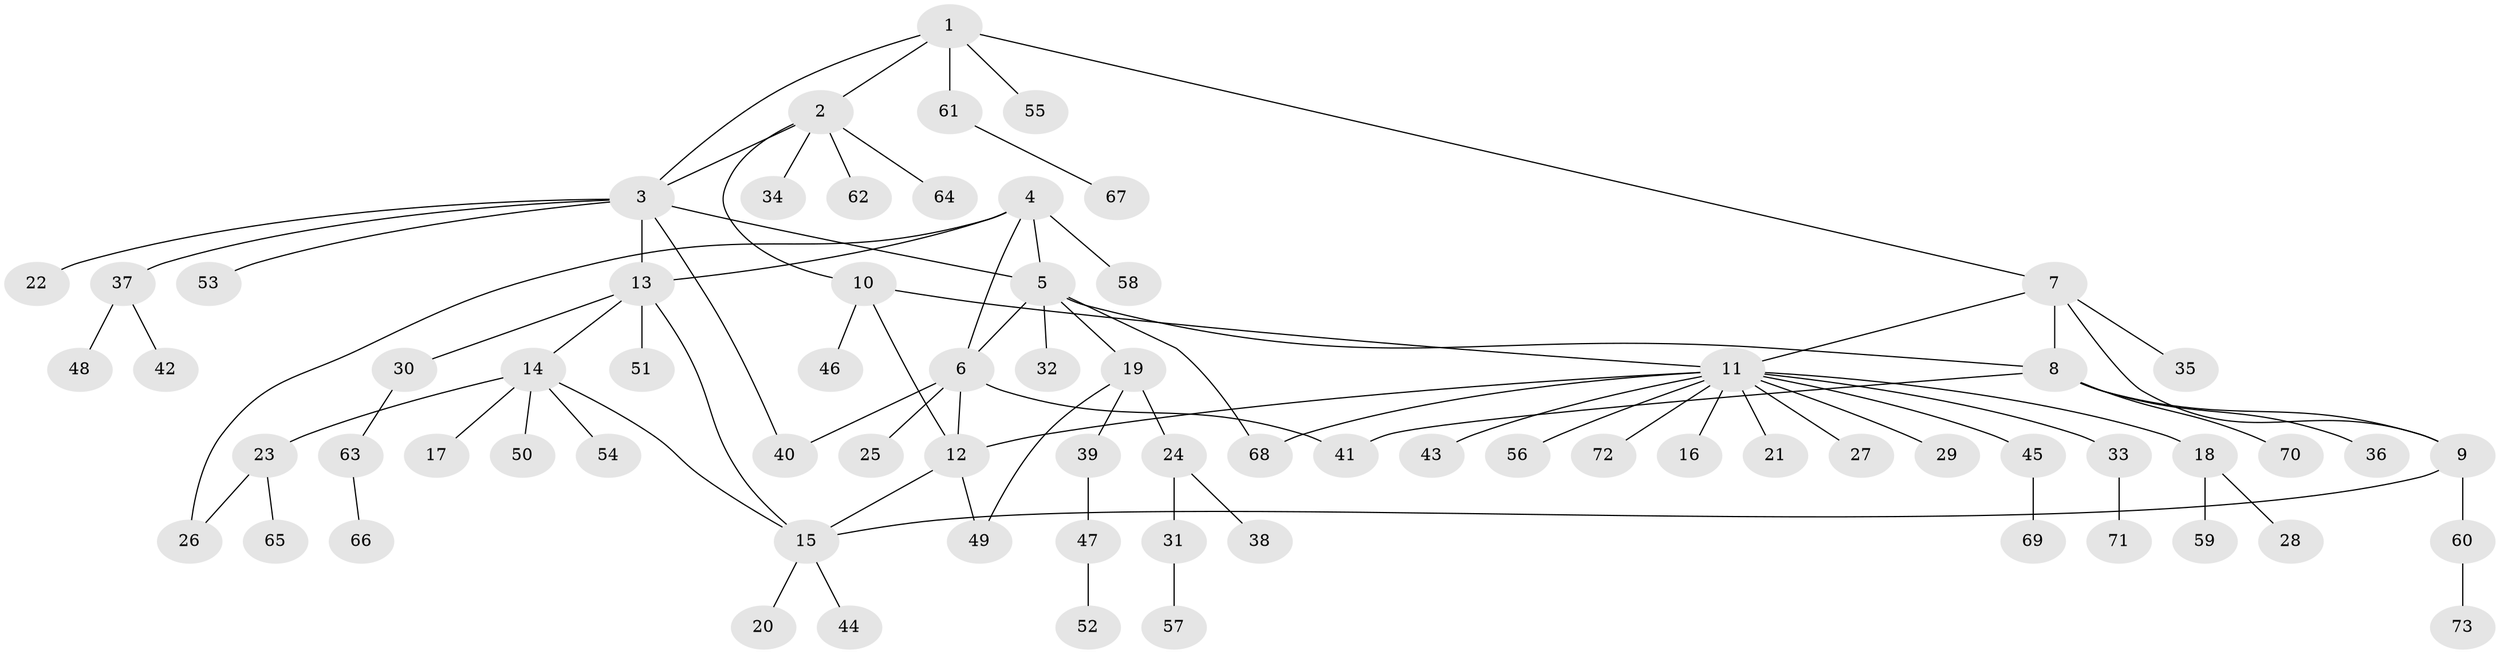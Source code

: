 // coarse degree distribution, {8: 0.03773584905660377, 5: 0.03773584905660377, 7: 0.018867924528301886, 6: 0.03773584905660377, 4: 0.05660377358490566, 12: 0.018867924528301886, 9: 0.018867924528301886, 1: 0.5660377358490566, 2: 0.20754716981132076}
// Generated by graph-tools (version 1.1) at 2025/24/03/03/25 07:24:16]
// undirected, 73 vertices, 88 edges
graph export_dot {
graph [start="1"]
  node [color=gray90,style=filled];
  1;
  2;
  3;
  4;
  5;
  6;
  7;
  8;
  9;
  10;
  11;
  12;
  13;
  14;
  15;
  16;
  17;
  18;
  19;
  20;
  21;
  22;
  23;
  24;
  25;
  26;
  27;
  28;
  29;
  30;
  31;
  32;
  33;
  34;
  35;
  36;
  37;
  38;
  39;
  40;
  41;
  42;
  43;
  44;
  45;
  46;
  47;
  48;
  49;
  50;
  51;
  52;
  53;
  54;
  55;
  56;
  57;
  58;
  59;
  60;
  61;
  62;
  63;
  64;
  65;
  66;
  67;
  68;
  69;
  70;
  71;
  72;
  73;
  1 -- 2;
  1 -- 3;
  1 -- 7;
  1 -- 55;
  1 -- 61;
  2 -- 3;
  2 -- 10;
  2 -- 34;
  2 -- 62;
  2 -- 64;
  3 -- 5;
  3 -- 13;
  3 -- 22;
  3 -- 37;
  3 -- 40;
  3 -- 53;
  4 -- 5;
  4 -- 6;
  4 -- 13;
  4 -- 26;
  4 -- 58;
  5 -- 6;
  5 -- 8;
  5 -- 19;
  5 -- 32;
  5 -- 68;
  6 -- 12;
  6 -- 25;
  6 -- 40;
  6 -- 41;
  7 -- 8;
  7 -- 9;
  7 -- 11;
  7 -- 35;
  8 -- 9;
  8 -- 36;
  8 -- 41;
  8 -- 70;
  9 -- 15;
  9 -- 60;
  10 -- 11;
  10 -- 12;
  10 -- 46;
  11 -- 12;
  11 -- 16;
  11 -- 18;
  11 -- 21;
  11 -- 27;
  11 -- 29;
  11 -- 33;
  11 -- 43;
  11 -- 45;
  11 -- 56;
  11 -- 68;
  11 -- 72;
  12 -- 15;
  12 -- 49;
  13 -- 14;
  13 -- 15;
  13 -- 30;
  13 -- 51;
  14 -- 15;
  14 -- 17;
  14 -- 23;
  14 -- 50;
  14 -- 54;
  15 -- 20;
  15 -- 44;
  18 -- 28;
  18 -- 59;
  19 -- 24;
  19 -- 39;
  19 -- 49;
  23 -- 26;
  23 -- 65;
  24 -- 31;
  24 -- 38;
  30 -- 63;
  31 -- 57;
  33 -- 71;
  37 -- 42;
  37 -- 48;
  39 -- 47;
  45 -- 69;
  47 -- 52;
  60 -- 73;
  61 -- 67;
  63 -- 66;
}
